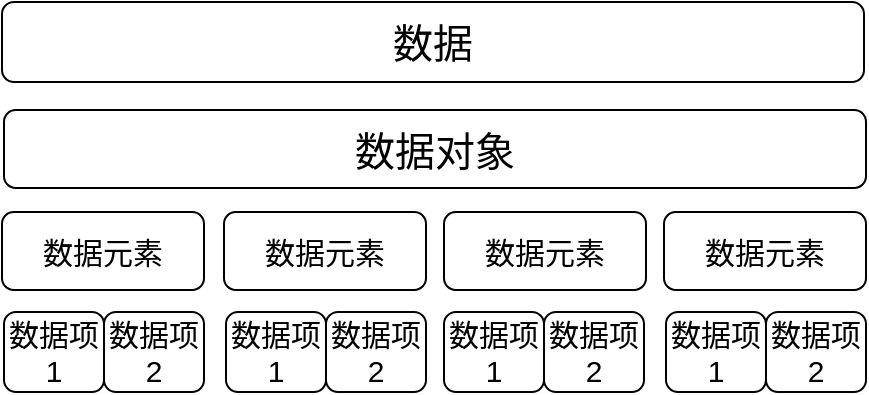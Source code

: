 <mxfile version="24.0.4" type="github">
  <diagram id="prtHgNgQTEPvFCAcTncT" name="Page-1">
    <mxGraphModel dx="1101" dy="552" grid="1" gridSize="10" guides="1" tooltips="1" connect="1" arrows="1" fold="1" page="1" pageScale="1" pageWidth="827" pageHeight="1169" math="0" shadow="0">
      <root>
        <mxCell id="0" />
        <mxCell id="1" parent="0" />
        <mxCell id="91t9DF5nBJnWNlOoZW5T-1" value="&lt;font style=&quot;font-size: 20px;&quot;&gt;数据对象&lt;/font&gt;" style="rounded=1;whiteSpace=wrap;html=1;" vertex="1" parent="1">
          <mxGeometry x="230" y="130" width="431" height="39" as="geometry" />
        </mxCell>
        <mxCell id="91t9DF5nBJnWNlOoZW5T-2" value="&lt;font style=&quot;font-size: 15px;&quot;&gt;数据元素&lt;/font&gt;" style="rounded=1;whiteSpace=wrap;html=1;fontSize=15;" vertex="1" parent="1">
          <mxGeometry x="229" y="181" width="101" height="39" as="geometry" />
        </mxCell>
        <mxCell id="91t9DF5nBJnWNlOoZW5T-4" value="&lt;font style=&quot;font-size: 20px;&quot;&gt;数据&lt;/font&gt;" style="rounded=1;whiteSpace=wrap;html=1;" vertex="1" parent="1">
          <mxGeometry x="229" y="76" width="431" height="40" as="geometry" />
        </mxCell>
        <mxCell id="91t9DF5nBJnWNlOoZW5T-5" value="&lt;font style=&quot;font-size: 15px;&quot;&gt;数据元素&lt;/font&gt;" style="rounded=1;whiteSpace=wrap;html=1;fontSize=15;" vertex="1" parent="1">
          <mxGeometry x="340" y="181" width="101" height="39" as="geometry" />
        </mxCell>
        <mxCell id="91t9DF5nBJnWNlOoZW5T-6" value="&lt;font style=&quot;font-size: 15px;&quot;&gt;数据元素&lt;/font&gt;" style="rounded=1;whiteSpace=wrap;html=1;fontSize=15;" vertex="1" parent="1">
          <mxGeometry x="450" y="181" width="101" height="39" as="geometry" />
        </mxCell>
        <mxCell id="91t9DF5nBJnWNlOoZW5T-7" value="&lt;font style=&quot;font-size: 15px;&quot;&gt;数据元素&lt;/font&gt;" style="rounded=1;whiteSpace=wrap;html=1;fontSize=15;" vertex="1" parent="1">
          <mxGeometry x="560" y="181" width="101" height="39" as="geometry" />
        </mxCell>
        <mxCell id="91t9DF5nBJnWNlOoZW5T-8" value="&lt;font style=&quot;font-size: 15px;&quot;&gt;数据项1&lt;/font&gt;" style="rounded=1;whiteSpace=wrap;html=1;fontSize=15;" vertex="1" parent="1">
          <mxGeometry x="230" y="231" width="50" height="40" as="geometry" />
        </mxCell>
        <mxCell id="91t9DF5nBJnWNlOoZW5T-9" value="&lt;font style=&quot;font-size: 15px;&quot;&gt;数据项2&lt;/font&gt;" style="rounded=1;whiteSpace=wrap;html=1;fontSize=15;" vertex="1" parent="1">
          <mxGeometry x="280" y="231" width="50" height="40" as="geometry" />
        </mxCell>
        <mxCell id="91t9DF5nBJnWNlOoZW5T-10" value="&lt;font style=&quot;font-size: 15px;&quot;&gt;数据项1&lt;/font&gt;" style="rounded=1;whiteSpace=wrap;html=1;fontSize=15;" vertex="1" parent="1">
          <mxGeometry x="341" y="231" width="50" height="40" as="geometry" />
        </mxCell>
        <mxCell id="91t9DF5nBJnWNlOoZW5T-11" value="&lt;font style=&quot;font-size: 15px;&quot;&gt;数据项2&lt;/font&gt;" style="rounded=1;whiteSpace=wrap;html=1;fontSize=15;" vertex="1" parent="1">
          <mxGeometry x="391" y="231" width="50" height="40" as="geometry" />
        </mxCell>
        <mxCell id="91t9DF5nBJnWNlOoZW5T-12" value="&lt;font style=&quot;font-size: 15px;&quot;&gt;数据项1&lt;/font&gt;" style="rounded=1;whiteSpace=wrap;html=1;fontSize=15;" vertex="1" parent="1">
          <mxGeometry x="450" y="231" width="50" height="40" as="geometry" />
        </mxCell>
        <mxCell id="91t9DF5nBJnWNlOoZW5T-13" value="&lt;font style=&quot;font-size: 15px;&quot;&gt;数据项2&lt;/font&gt;" style="rounded=1;whiteSpace=wrap;html=1;fontSize=15;" vertex="1" parent="1">
          <mxGeometry x="500" y="231" width="50" height="40" as="geometry" />
        </mxCell>
        <mxCell id="91t9DF5nBJnWNlOoZW5T-14" value="&lt;font style=&quot;font-size: 15px;&quot;&gt;数据项1&lt;/font&gt;" style="rounded=1;whiteSpace=wrap;html=1;fontSize=15;" vertex="1" parent="1">
          <mxGeometry x="561" y="231" width="50" height="40" as="geometry" />
        </mxCell>
        <mxCell id="91t9DF5nBJnWNlOoZW5T-15" value="&lt;font style=&quot;font-size: 15px;&quot;&gt;数据项2&lt;/font&gt;" style="rounded=1;whiteSpace=wrap;html=1;fontSize=15;" vertex="1" parent="1">
          <mxGeometry x="611" y="231" width="50" height="40" as="geometry" />
        </mxCell>
      </root>
    </mxGraphModel>
  </diagram>
</mxfile>
